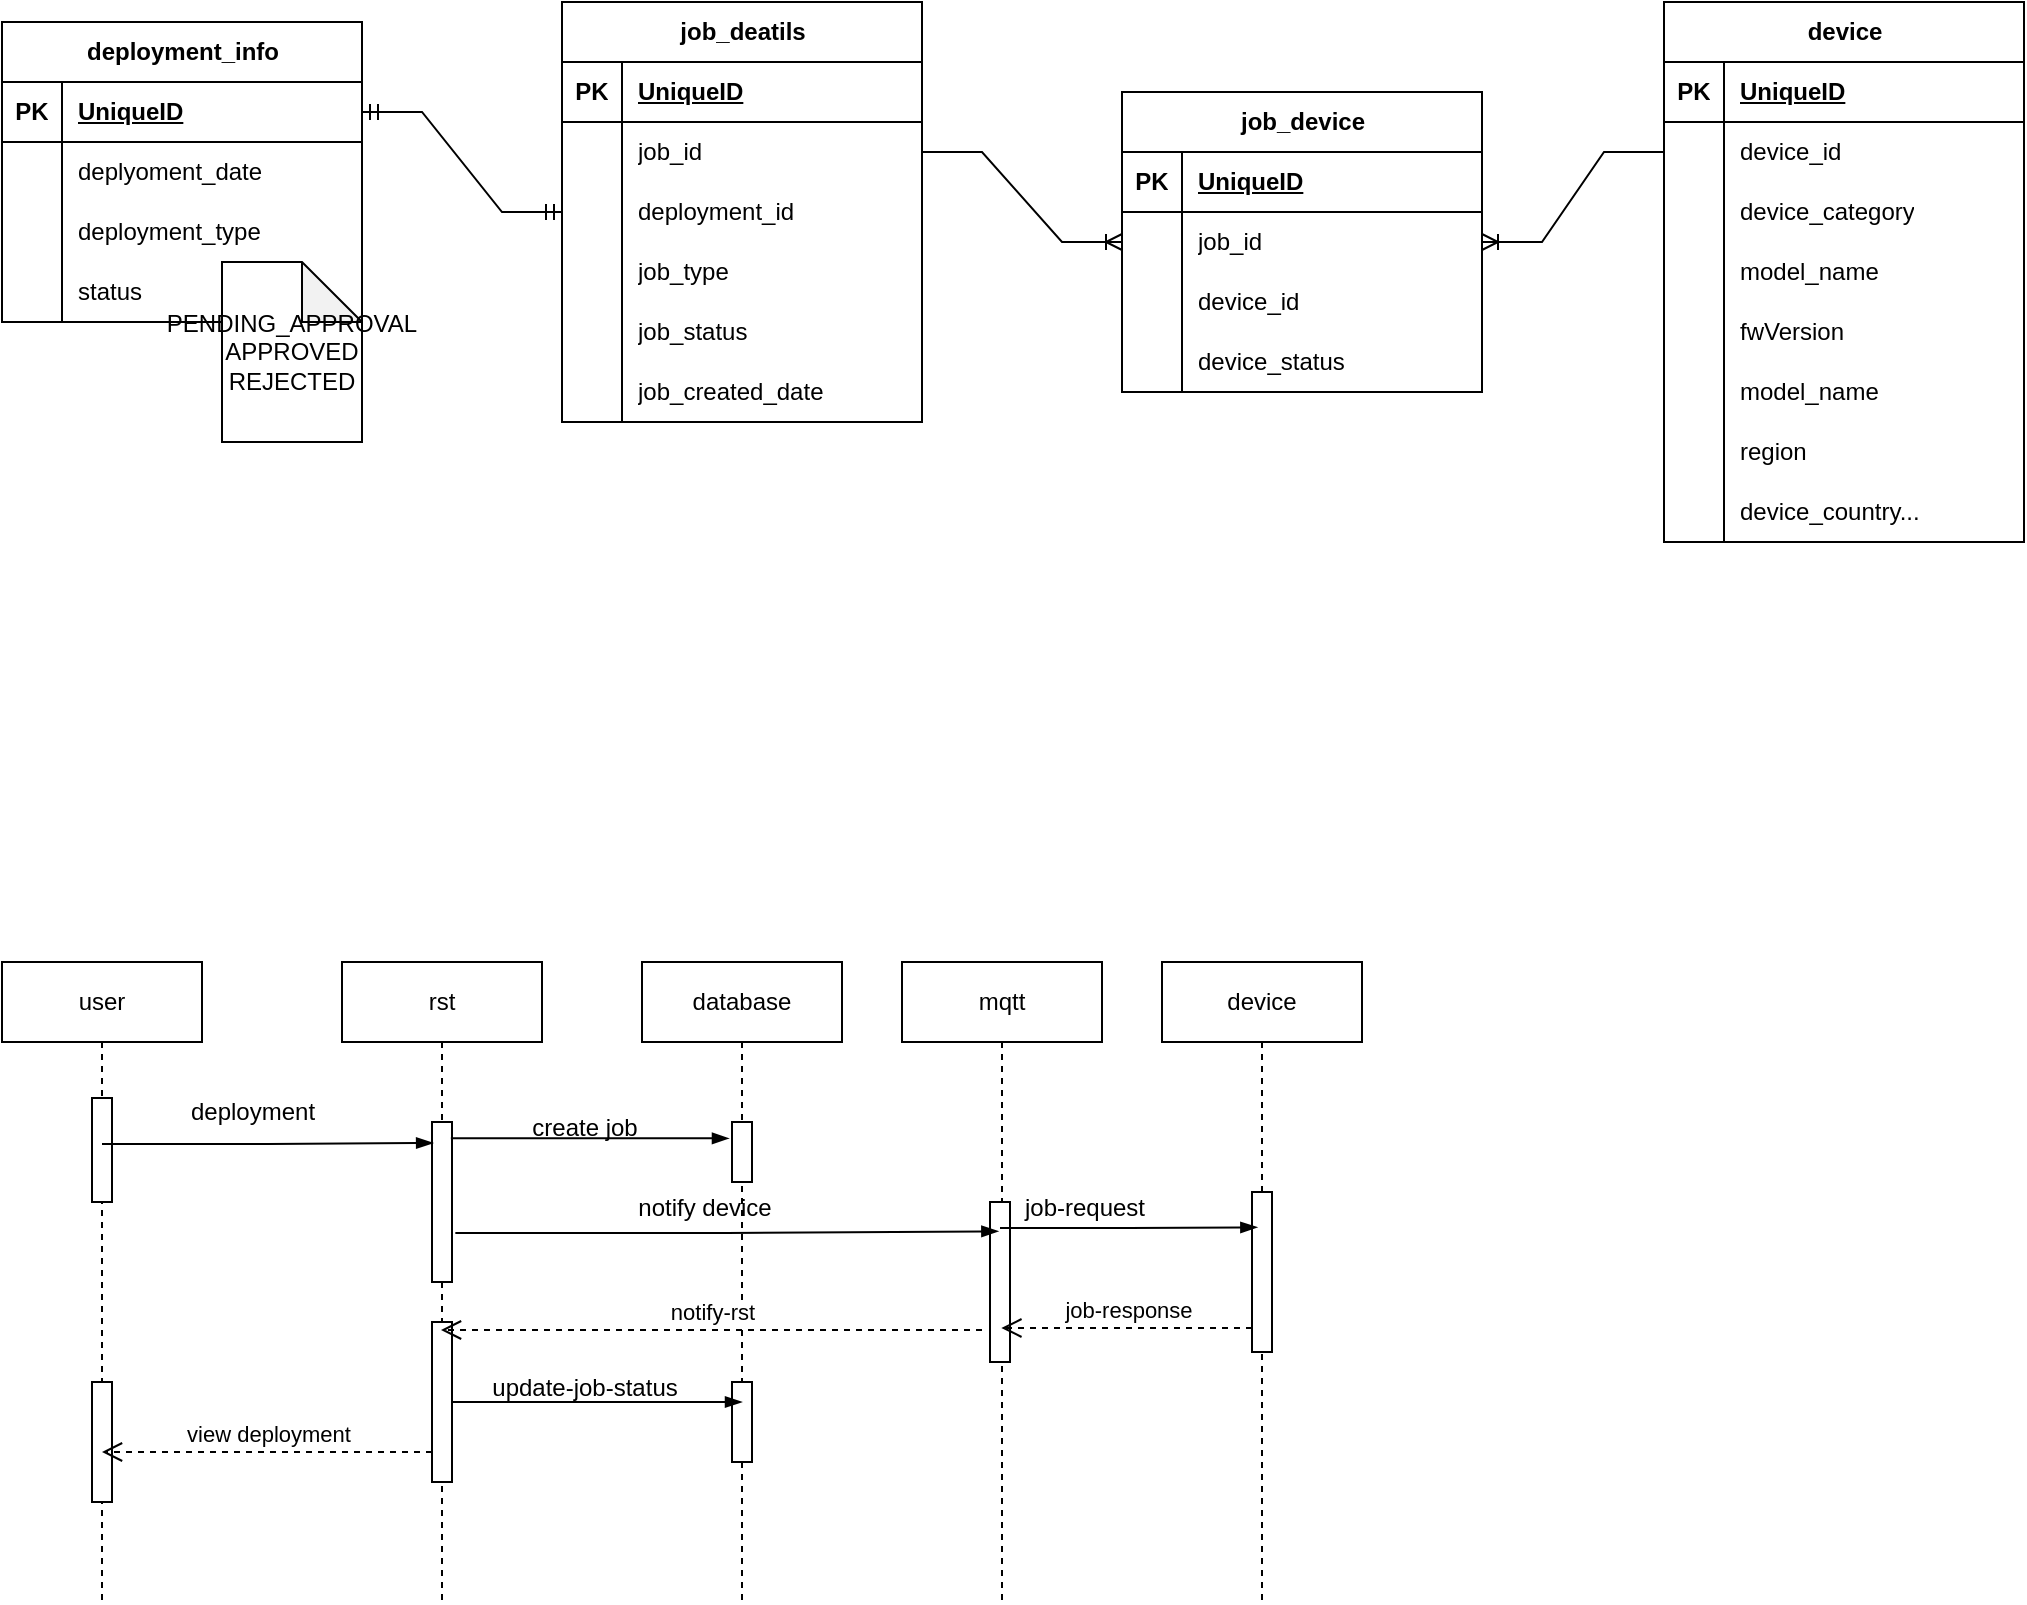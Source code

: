<mxfile version="24.7.16">
  <diagram name="Page-1" id="tJHLWwJ2gKQIebnEuHaK">
    <mxGraphModel dx="1615" dy="522" grid="1" gridSize="10" guides="1" tooltips="1" connect="1" arrows="1" fold="1" page="1" pageScale="1" pageWidth="850" pageHeight="1100" math="0" shadow="0">
      <root>
        <mxCell id="0" />
        <mxCell id="1" parent="0" />
        <mxCell id="YvEL2BX9FvBTd4GIV_cq-2" value="job_deatils" style="shape=table;startSize=30;container=1;collapsible=1;childLayout=tableLayout;fixedRows=1;rowLines=0;fontStyle=1;align=center;resizeLast=1;html=1;" vertex="1" parent="1">
          <mxGeometry x="70" y="70" width="180" height="210" as="geometry" />
        </mxCell>
        <mxCell id="YvEL2BX9FvBTd4GIV_cq-3" value="" style="shape=tableRow;horizontal=0;startSize=0;swimlaneHead=0;swimlaneBody=0;fillColor=none;collapsible=0;dropTarget=0;points=[[0,0.5],[1,0.5]];portConstraint=eastwest;top=0;left=0;right=0;bottom=1;" vertex="1" parent="YvEL2BX9FvBTd4GIV_cq-2">
          <mxGeometry y="30" width="180" height="30" as="geometry" />
        </mxCell>
        <mxCell id="YvEL2BX9FvBTd4GIV_cq-4" value="PK" style="shape=partialRectangle;connectable=0;fillColor=none;top=0;left=0;bottom=0;right=0;fontStyle=1;overflow=hidden;whiteSpace=wrap;html=1;" vertex="1" parent="YvEL2BX9FvBTd4GIV_cq-3">
          <mxGeometry width="30" height="30" as="geometry">
            <mxRectangle width="30" height="30" as="alternateBounds" />
          </mxGeometry>
        </mxCell>
        <mxCell id="YvEL2BX9FvBTd4GIV_cq-5" value="UniqueID" style="shape=partialRectangle;connectable=0;fillColor=none;top=0;left=0;bottom=0;right=0;align=left;spacingLeft=6;fontStyle=5;overflow=hidden;whiteSpace=wrap;html=1;" vertex="1" parent="YvEL2BX9FvBTd4GIV_cq-3">
          <mxGeometry x="30" width="150" height="30" as="geometry">
            <mxRectangle width="150" height="30" as="alternateBounds" />
          </mxGeometry>
        </mxCell>
        <mxCell id="YvEL2BX9FvBTd4GIV_cq-6" value="" style="shape=tableRow;horizontal=0;startSize=0;swimlaneHead=0;swimlaneBody=0;fillColor=none;collapsible=0;dropTarget=0;points=[[0,0.5],[1,0.5]];portConstraint=eastwest;top=0;left=0;right=0;bottom=0;" vertex="1" parent="YvEL2BX9FvBTd4GIV_cq-2">
          <mxGeometry y="60" width="180" height="30" as="geometry" />
        </mxCell>
        <mxCell id="YvEL2BX9FvBTd4GIV_cq-7" value="" style="shape=partialRectangle;connectable=0;fillColor=none;top=0;left=0;bottom=0;right=0;editable=1;overflow=hidden;whiteSpace=wrap;html=1;" vertex="1" parent="YvEL2BX9FvBTd4GIV_cq-6">
          <mxGeometry width="30" height="30" as="geometry">
            <mxRectangle width="30" height="30" as="alternateBounds" />
          </mxGeometry>
        </mxCell>
        <mxCell id="YvEL2BX9FvBTd4GIV_cq-8" value="job_id" style="shape=partialRectangle;connectable=0;fillColor=none;top=0;left=0;bottom=0;right=0;align=left;spacingLeft=6;overflow=hidden;whiteSpace=wrap;html=1;" vertex="1" parent="YvEL2BX9FvBTd4GIV_cq-6">
          <mxGeometry x="30" width="150" height="30" as="geometry">
            <mxRectangle width="150" height="30" as="alternateBounds" />
          </mxGeometry>
        </mxCell>
        <mxCell id="YvEL2BX9FvBTd4GIV_cq-103" value="" style="shape=tableRow;horizontal=0;startSize=0;swimlaneHead=0;swimlaneBody=0;fillColor=none;collapsible=0;dropTarget=0;points=[[0,0.5],[1,0.5]];portConstraint=eastwest;top=0;left=0;right=0;bottom=0;" vertex="1" parent="YvEL2BX9FvBTd4GIV_cq-2">
          <mxGeometry y="90" width="180" height="30" as="geometry" />
        </mxCell>
        <mxCell id="YvEL2BX9FvBTd4GIV_cq-104" value="" style="shape=partialRectangle;connectable=0;fillColor=none;top=0;left=0;bottom=0;right=0;editable=1;overflow=hidden;whiteSpace=wrap;html=1;" vertex="1" parent="YvEL2BX9FvBTd4GIV_cq-103">
          <mxGeometry width="30" height="30" as="geometry">
            <mxRectangle width="30" height="30" as="alternateBounds" />
          </mxGeometry>
        </mxCell>
        <mxCell id="YvEL2BX9FvBTd4GIV_cq-105" value="deployment_id" style="shape=partialRectangle;connectable=0;fillColor=none;top=0;left=0;bottom=0;right=0;align=left;spacingLeft=6;overflow=hidden;whiteSpace=wrap;html=1;" vertex="1" parent="YvEL2BX9FvBTd4GIV_cq-103">
          <mxGeometry x="30" width="150" height="30" as="geometry">
            <mxRectangle width="150" height="30" as="alternateBounds" />
          </mxGeometry>
        </mxCell>
        <mxCell id="YvEL2BX9FvBTd4GIV_cq-9" value="" style="shape=tableRow;horizontal=0;startSize=0;swimlaneHead=0;swimlaneBody=0;fillColor=none;collapsible=0;dropTarget=0;points=[[0,0.5],[1,0.5]];portConstraint=eastwest;top=0;left=0;right=0;bottom=0;" vertex="1" parent="YvEL2BX9FvBTd4GIV_cq-2">
          <mxGeometry y="120" width="180" height="30" as="geometry" />
        </mxCell>
        <mxCell id="YvEL2BX9FvBTd4GIV_cq-10" value="" style="shape=partialRectangle;connectable=0;fillColor=none;top=0;left=0;bottom=0;right=0;editable=1;overflow=hidden;whiteSpace=wrap;html=1;" vertex="1" parent="YvEL2BX9FvBTd4GIV_cq-9">
          <mxGeometry width="30" height="30" as="geometry">
            <mxRectangle width="30" height="30" as="alternateBounds" />
          </mxGeometry>
        </mxCell>
        <mxCell id="YvEL2BX9FvBTd4GIV_cq-11" value="job_type" style="shape=partialRectangle;connectable=0;fillColor=none;top=0;left=0;bottom=0;right=0;align=left;spacingLeft=6;overflow=hidden;whiteSpace=wrap;html=1;" vertex="1" parent="YvEL2BX9FvBTd4GIV_cq-9">
          <mxGeometry x="30" width="150" height="30" as="geometry">
            <mxRectangle width="150" height="30" as="alternateBounds" />
          </mxGeometry>
        </mxCell>
        <mxCell id="YvEL2BX9FvBTd4GIV_cq-12" value="" style="shape=tableRow;horizontal=0;startSize=0;swimlaneHead=0;swimlaneBody=0;fillColor=none;collapsible=0;dropTarget=0;points=[[0,0.5],[1,0.5]];portConstraint=eastwest;top=0;left=0;right=0;bottom=0;" vertex="1" parent="YvEL2BX9FvBTd4GIV_cq-2">
          <mxGeometry y="150" width="180" height="30" as="geometry" />
        </mxCell>
        <mxCell id="YvEL2BX9FvBTd4GIV_cq-13" value="" style="shape=partialRectangle;connectable=0;fillColor=none;top=0;left=0;bottom=0;right=0;editable=1;overflow=hidden;whiteSpace=wrap;html=1;" vertex="1" parent="YvEL2BX9FvBTd4GIV_cq-12">
          <mxGeometry width="30" height="30" as="geometry">
            <mxRectangle width="30" height="30" as="alternateBounds" />
          </mxGeometry>
        </mxCell>
        <mxCell id="YvEL2BX9FvBTd4GIV_cq-14" value="job_status" style="shape=partialRectangle;connectable=0;fillColor=none;top=0;left=0;bottom=0;right=0;align=left;spacingLeft=6;overflow=hidden;whiteSpace=wrap;html=1;" vertex="1" parent="YvEL2BX9FvBTd4GIV_cq-12">
          <mxGeometry x="30" width="150" height="30" as="geometry">
            <mxRectangle width="150" height="30" as="alternateBounds" />
          </mxGeometry>
        </mxCell>
        <mxCell id="YvEL2BX9FvBTd4GIV_cq-20" value="" style="shape=tableRow;horizontal=0;startSize=0;swimlaneHead=0;swimlaneBody=0;fillColor=none;collapsible=0;dropTarget=0;points=[[0,0.5],[1,0.5]];portConstraint=eastwest;top=0;left=0;right=0;bottom=0;" vertex="1" parent="YvEL2BX9FvBTd4GIV_cq-2">
          <mxGeometry y="180" width="180" height="30" as="geometry" />
        </mxCell>
        <mxCell id="YvEL2BX9FvBTd4GIV_cq-21" value="" style="shape=partialRectangle;connectable=0;fillColor=none;top=0;left=0;bottom=0;right=0;editable=1;overflow=hidden;whiteSpace=wrap;html=1;" vertex="1" parent="YvEL2BX9FvBTd4GIV_cq-20">
          <mxGeometry width="30" height="30" as="geometry">
            <mxRectangle width="30" height="30" as="alternateBounds" />
          </mxGeometry>
        </mxCell>
        <mxCell id="YvEL2BX9FvBTd4GIV_cq-22" value="job_created_date" style="shape=partialRectangle;connectable=0;fillColor=none;top=0;left=0;bottom=0;right=0;align=left;spacingLeft=6;overflow=hidden;whiteSpace=wrap;html=1;" vertex="1" parent="YvEL2BX9FvBTd4GIV_cq-20">
          <mxGeometry x="30" width="150" height="30" as="geometry">
            <mxRectangle width="150" height="30" as="alternateBounds" />
          </mxGeometry>
        </mxCell>
        <mxCell id="YvEL2BX9FvBTd4GIV_cq-23" value="device" style="shape=table;startSize=30;container=1;collapsible=1;childLayout=tableLayout;fixedRows=1;rowLines=0;fontStyle=1;align=center;resizeLast=1;html=1;" vertex="1" parent="1">
          <mxGeometry x="621" y="70" width="180" height="270" as="geometry" />
        </mxCell>
        <mxCell id="YvEL2BX9FvBTd4GIV_cq-24" value="" style="shape=tableRow;horizontal=0;startSize=0;swimlaneHead=0;swimlaneBody=0;fillColor=none;collapsible=0;dropTarget=0;points=[[0,0.5],[1,0.5]];portConstraint=eastwest;top=0;left=0;right=0;bottom=1;" vertex="1" parent="YvEL2BX9FvBTd4GIV_cq-23">
          <mxGeometry y="30" width="180" height="30" as="geometry" />
        </mxCell>
        <mxCell id="YvEL2BX9FvBTd4GIV_cq-25" value="PK" style="shape=partialRectangle;connectable=0;fillColor=none;top=0;left=0;bottom=0;right=0;fontStyle=1;overflow=hidden;whiteSpace=wrap;html=1;" vertex="1" parent="YvEL2BX9FvBTd4GIV_cq-24">
          <mxGeometry width="30" height="30" as="geometry">
            <mxRectangle width="30" height="30" as="alternateBounds" />
          </mxGeometry>
        </mxCell>
        <mxCell id="YvEL2BX9FvBTd4GIV_cq-26" value="UniqueID" style="shape=partialRectangle;connectable=0;fillColor=none;top=0;left=0;bottom=0;right=0;align=left;spacingLeft=6;fontStyle=5;overflow=hidden;whiteSpace=wrap;html=1;" vertex="1" parent="YvEL2BX9FvBTd4GIV_cq-24">
          <mxGeometry x="30" width="150" height="30" as="geometry">
            <mxRectangle width="150" height="30" as="alternateBounds" />
          </mxGeometry>
        </mxCell>
        <mxCell id="YvEL2BX9FvBTd4GIV_cq-27" value="" style="shape=tableRow;horizontal=0;startSize=0;swimlaneHead=0;swimlaneBody=0;fillColor=none;collapsible=0;dropTarget=0;points=[[0,0.5],[1,0.5]];portConstraint=eastwest;top=0;left=0;right=0;bottom=0;" vertex="1" parent="YvEL2BX9FvBTd4GIV_cq-23">
          <mxGeometry y="60" width="180" height="30" as="geometry" />
        </mxCell>
        <mxCell id="YvEL2BX9FvBTd4GIV_cq-28" value="" style="shape=partialRectangle;connectable=0;fillColor=none;top=0;left=0;bottom=0;right=0;editable=1;overflow=hidden;whiteSpace=wrap;html=1;" vertex="1" parent="YvEL2BX9FvBTd4GIV_cq-27">
          <mxGeometry width="30" height="30" as="geometry">
            <mxRectangle width="30" height="30" as="alternateBounds" />
          </mxGeometry>
        </mxCell>
        <mxCell id="YvEL2BX9FvBTd4GIV_cq-29" value="device_id" style="shape=partialRectangle;connectable=0;fillColor=none;top=0;left=0;bottom=0;right=0;align=left;spacingLeft=6;overflow=hidden;whiteSpace=wrap;html=1;" vertex="1" parent="YvEL2BX9FvBTd4GIV_cq-27">
          <mxGeometry x="30" width="150" height="30" as="geometry">
            <mxRectangle width="150" height="30" as="alternateBounds" />
          </mxGeometry>
        </mxCell>
        <mxCell id="YvEL2BX9FvBTd4GIV_cq-30" value="" style="shape=tableRow;horizontal=0;startSize=0;swimlaneHead=0;swimlaneBody=0;fillColor=none;collapsible=0;dropTarget=0;points=[[0,0.5],[1,0.5]];portConstraint=eastwest;top=0;left=0;right=0;bottom=0;" vertex="1" parent="YvEL2BX9FvBTd4GIV_cq-23">
          <mxGeometry y="90" width="180" height="30" as="geometry" />
        </mxCell>
        <mxCell id="YvEL2BX9FvBTd4GIV_cq-31" value="" style="shape=partialRectangle;connectable=0;fillColor=none;top=0;left=0;bottom=0;right=0;editable=1;overflow=hidden;whiteSpace=wrap;html=1;" vertex="1" parent="YvEL2BX9FvBTd4GIV_cq-30">
          <mxGeometry width="30" height="30" as="geometry">
            <mxRectangle width="30" height="30" as="alternateBounds" />
          </mxGeometry>
        </mxCell>
        <mxCell id="YvEL2BX9FvBTd4GIV_cq-32" value="device_category" style="shape=partialRectangle;connectable=0;fillColor=none;top=0;left=0;bottom=0;right=0;align=left;spacingLeft=6;overflow=hidden;whiteSpace=wrap;html=1;" vertex="1" parent="YvEL2BX9FvBTd4GIV_cq-30">
          <mxGeometry x="30" width="150" height="30" as="geometry">
            <mxRectangle width="150" height="30" as="alternateBounds" />
          </mxGeometry>
        </mxCell>
        <mxCell id="YvEL2BX9FvBTd4GIV_cq-33" value="" style="shape=tableRow;horizontal=0;startSize=0;swimlaneHead=0;swimlaneBody=0;fillColor=none;collapsible=0;dropTarget=0;points=[[0,0.5],[1,0.5]];portConstraint=eastwest;top=0;left=0;right=0;bottom=0;" vertex="1" parent="YvEL2BX9FvBTd4GIV_cq-23">
          <mxGeometry y="120" width="180" height="30" as="geometry" />
        </mxCell>
        <mxCell id="YvEL2BX9FvBTd4GIV_cq-34" value="" style="shape=partialRectangle;connectable=0;fillColor=none;top=0;left=0;bottom=0;right=0;editable=1;overflow=hidden;whiteSpace=wrap;html=1;" vertex="1" parent="YvEL2BX9FvBTd4GIV_cq-33">
          <mxGeometry width="30" height="30" as="geometry">
            <mxRectangle width="30" height="30" as="alternateBounds" />
          </mxGeometry>
        </mxCell>
        <mxCell id="YvEL2BX9FvBTd4GIV_cq-35" value="model_name" style="shape=partialRectangle;connectable=0;fillColor=none;top=0;left=0;bottom=0;right=0;align=left;spacingLeft=6;overflow=hidden;whiteSpace=wrap;html=1;" vertex="1" parent="YvEL2BX9FvBTd4GIV_cq-33">
          <mxGeometry x="30" width="150" height="30" as="geometry">
            <mxRectangle width="150" height="30" as="alternateBounds" />
          </mxGeometry>
        </mxCell>
        <mxCell id="YvEL2BX9FvBTd4GIV_cq-36" value="" style="shape=tableRow;horizontal=0;startSize=0;swimlaneHead=0;swimlaneBody=0;fillColor=none;collapsible=0;dropTarget=0;points=[[0,0.5],[1,0.5]];portConstraint=eastwest;top=0;left=0;right=0;bottom=0;" vertex="1" parent="YvEL2BX9FvBTd4GIV_cq-23">
          <mxGeometry y="150" width="180" height="30" as="geometry" />
        </mxCell>
        <mxCell id="YvEL2BX9FvBTd4GIV_cq-37" value="" style="shape=partialRectangle;connectable=0;fillColor=none;top=0;left=0;bottom=0;right=0;editable=1;overflow=hidden;whiteSpace=wrap;html=1;" vertex="1" parent="YvEL2BX9FvBTd4GIV_cq-36">
          <mxGeometry width="30" height="30" as="geometry">
            <mxRectangle width="30" height="30" as="alternateBounds" />
          </mxGeometry>
        </mxCell>
        <mxCell id="YvEL2BX9FvBTd4GIV_cq-38" value="fwVersion" style="shape=partialRectangle;connectable=0;fillColor=none;top=0;left=0;bottom=0;right=0;align=left;spacingLeft=6;overflow=hidden;whiteSpace=wrap;html=1;" vertex="1" parent="YvEL2BX9FvBTd4GIV_cq-36">
          <mxGeometry x="30" width="150" height="30" as="geometry">
            <mxRectangle width="150" height="30" as="alternateBounds" />
          </mxGeometry>
        </mxCell>
        <mxCell id="YvEL2BX9FvBTd4GIV_cq-45" value="" style="shape=tableRow;horizontal=0;startSize=0;swimlaneHead=0;swimlaneBody=0;fillColor=none;collapsible=0;dropTarget=0;points=[[0,0.5],[1,0.5]];portConstraint=eastwest;top=0;left=0;right=0;bottom=0;" vertex="1" parent="YvEL2BX9FvBTd4GIV_cq-23">
          <mxGeometry y="180" width="180" height="30" as="geometry" />
        </mxCell>
        <mxCell id="YvEL2BX9FvBTd4GIV_cq-46" value="" style="shape=partialRectangle;connectable=0;fillColor=none;top=0;left=0;bottom=0;right=0;editable=1;overflow=hidden;whiteSpace=wrap;html=1;" vertex="1" parent="YvEL2BX9FvBTd4GIV_cq-45">
          <mxGeometry width="30" height="30" as="geometry">
            <mxRectangle width="30" height="30" as="alternateBounds" />
          </mxGeometry>
        </mxCell>
        <mxCell id="YvEL2BX9FvBTd4GIV_cq-47" value="model_name" style="shape=partialRectangle;connectable=0;fillColor=none;top=0;left=0;bottom=0;right=0;align=left;spacingLeft=6;overflow=hidden;whiteSpace=wrap;html=1;" vertex="1" parent="YvEL2BX9FvBTd4GIV_cq-45">
          <mxGeometry x="30" width="150" height="30" as="geometry">
            <mxRectangle width="150" height="30" as="alternateBounds" />
          </mxGeometry>
        </mxCell>
        <mxCell id="YvEL2BX9FvBTd4GIV_cq-48" value="" style="shape=tableRow;horizontal=0;startSize=0;swimlaneHead=0;swimlaneBody=0;fillColor=none;collapsible=0;dropTarget=0;points=[[0,0.5],[1,0.5]];portConstraint=eastwest;top=0;left=0;right=0;bottom=0;" vertex="1" parent="YvEL2BX9FvBTd4GIV_cq-23">
          <mxGeometry y="210" width="180" height="30" as="geometry" />
        </mxCell>
        <mxCell id="YvEL2BX9FvBTd4GIV_cq-49" value="" style="shape=partialRectangle;connectable=0;fillColor=none;top=0;left=0;bottom=0;right=0;editable=1;overflow=hidden;whiteSpace=wrap;html=1;" vertex="1" parent="YvEL2BX9FvBTd4GIV_cq-48">
          <mxGeometry width="30" height="30" as="geometry">
            <mxRectangle width="30" height="30" as="alternateBounds" />
          </mxGeometry>
        </mxCell>
        <mxCell id="YvEL2BX9FvBTd4GIV_cq-50" value="region" style="shape=partialRectangle;connectable=0;fillColor=none;top=0;left=0;bottom=0;right=0;align=left;spacingLeft=6;overflow=hidden;whiteSpace=wrap;html=1;" vertex="1" parent="YvEL2BX9FvBTd4GIV_cq-48">
          <mxGeometry x="30" width="150" height="30" as="geometry">
            <mxRectangle width="150" height="30" as="alternateBounds" />
          </mxGeometry>
        </mxCell>
        <mxCell id="YvEL2BX9FvBTd4GIV_cq-140" value="" style="shape=tableRow;horizontal=0;startSize=0;swimlaneHead=0;swimlaneBody=0;fillColor=none;collapsible=0;dropTarget=0;points=[[0,0.5],[1,0.5]];portConstraint=eastwest;top=0;left=0;right=0;bottom=0;" vertex="1" parent="YvEL2BX9FvBTd4GIV_cq-23">
          <mxGeometry y="240" width="180" height="30" as="geometry" />
        </mxCell>
        <mxCell id="YvEL2BX9FvBTd4GIV_cq-141" value="" style="shape=partialRectangle;connectable=0;fillColor=none;top=0;left=0;bottom=0;right=0;editable=1;overflow=hidden;whiteSpace=wrap;html=1;" vertex="1" parent="YvEL2BX9FvBTd4GIV_cq-140">
          <mxGeometry width="30" height="30" as="geometry">
            <mxRectangle width="30" height="30" as="alternateBounds" />
          </mxGeometry>
        </mxCell>
        <mxCell id="YvEL2BX9FvBTd4GIV_cq-142" value="device_country..." style="shape=partialRectangle;connectable=0;fillColor=none;top=0;left=0;bottom=0;right=0;align=left;spacingLeft=6;overflow=hidden;whiteSpace=wrap;html=1;" vertex="1" parent="YvEL2BX9FvBTd4GIV_cq-140">
          <mxGeometry x="30" width="150" height="30" as="geometry">
            <mxRectangle width="150" height="30" as="alternateBounds" />
          </mxGeometry>
        </mxCell>
        <mxCell id="YvEL2BX9FvBTd4GIV_cq-51" value="job_device" style="shape=table;startSize=30;container=1;collapsible=1;childLayout=tableLayout;fixedRows=1;rowLines=0;fontStyle=1;align=center;resizeLast=1;html=1;" vertex="1" parent="1">
          <mxGeometry x="350" y="115" width="180" height="150" as="geometry" />
        </mxCell>
        <mxCell id="YvEL2BX9FvBTd4GIV_cq-52" value="" style="shape=tableRow;horizontal=0;startSize=0;swimlaneHead=0;swimlaneBody=0;fillColor=none;collapsible=0;dropTarget=0;points=[[0,0.5],[1,0.5]];portConstraint=eastwest;top=0;left=0;right=0;bottom=1;" vertex="1" parent="YvEL2BX9FvBTd4GIV_cq-51">
          <mxGeometry y="30" width="180" height="30" as="geometry" />
        </mxCell>
        <mxCell id="YvEL2BX9FvBTd4GIV_cq-53" value="PK" style="shape=partialRectangle;connectable=0;fillColor=none;top=0;left=0;bottom=0;right=0;fontStyle=1;overflow=hidden;whiteSpace=wrap;html=1;" vertex="1" parent="YvEL2BX9FvBTd4GIV_cq-52">
          <mxGeometry width="30" height="30" as="geometry">
            <mxRectangle width="30" height="30" as="alternateBounds" />
          </mxGeometry>
        </mxCell>
        <mxCell id="YvEL2BX9FvBTd4GIV_cq-54" value="UniqueID" style="shape=partialRectangle;connectable=0;fillColor=none;top=0;left=0;bottom=0;right=0;align=left;spacingLeft=6;fontStyle=5;overflow=hidden;whiteSpace=wrap;html=1;" vertex="1" parent="YvEL2BX9FvBTd4GIV_cq-52">
          <mxGeometry x="30" width="150" height="30" as="geometry">
            <mxRectangle width="150" height="30" as="alternateBounds" />
          </mxGeometry>
        </mxCell>
        <mxCell id="YvEL2BX9FvBTd4GIV_cq-55" value="" style="shape=tableRow;horizontal=0;startSize=0;swimlaneHead=0;swimlaneBody=0;fillColor=none;collapsible=0;dropTarget=0;points=[[0,0.5],[1,0.5]];portConstraint=eastwest;top=0;left=0;right=0;bottom=0;" vertex="1" parent="YvEL2BX9FvBTd4GIV_cq-51">
          <mxGeometry y="60" width="180" height="30" as="geometry" />
        </mxCell>
        <mxCell id="YvEL2BX9FvBTd4GIV_cq-56" value="" style="shape=partialRectangle;connectable=0;fillColor=none;top=0;left=0;bottom=0;right=0;editable=1;overflow=hidden;whiteSpace=wrap;html=1;" vertex="1" parent="YvEL2BX9FvBTd4GIV_cq-55">
          <mxGeometry width="30" height="30" as="geometry">
            <mxRectangle width="30" height="30" as="alternateBounds" />
          </mxGeometry>
        </mxCell>
        <mxCell id="YvEL2BX9FvBTd4GIV_cq-57" value="job_id" style="shape=partialRectangle;connectable=0;fillColor=none;top=0;left=0;bottom=0;right=0;align=left;spacingLeft=6;overflow=hidden;whiteSpace=wrap;html=1;" vertex="1" parent="YvEL2BX9FvBTd4GIV_cq-55">
          <mxGeometry x="30" width="150" height="30" as="geometry">
            <mxRectangle width="150" height="30" as="alternateBounds" />
          </mxGeometry>
        </mxCell>
        <mxCell id="YvEL2BX9FvBTd4GIV_cq-58" value="" style="shape=tableRow;horizontal=0;startSize=0;swimlaneHead=0;swimlaneBody=0;fillColor=none;collapsible=0;dropTarget=0;points=[[0,0.5],[1,0.5]];portConstraint=eastwest;top=0;left=0;right=0;bottom=0;" vertex="1" parent="YvEL2BX9FvBTd4GIV_cq-51">
          <mxGeometry y="90" width="180" height="30" as="geometry" />
        </mxCell>
        <mxCell id="YvEL2BX9FvBTd4GIV_cq-59" value="" style="shape=partialRectangle;connectable=0;fillColor=none;top=0;left=0;bottom=0;right=0;editable=1;overflow=hidden;whiteSpace=wrap;html=1;" vertex="1" parent="YvEL2BX9FvBTd4GIV_cq-58">
          <mxGeometry width="30" height="30" as="geometry">
            <mxRectangle width="30" height="30" as="alternateBounds" />
          </mxGeometry>
        </mxCell>
        <mxCell id="YvEL2BX9FvBTd4GIV_cq-60" value="device_id" style="shape=partialRectangle;connectable=0;fillColor=none;top=0;left=0;bottom=0;right=0;align=left;spacingLeft=6;overflow=hidden;whiteSpace=wrap;html=1;" vertex="1" parent="YvEL2BX9FvBTd4GIV_cq-58">
          <mxGeometry x="30" width="150" height="30" as="geometry">
            <mxRectangle width="150" height="30" as="alternateBounds" />
          </mxGeometry>
        </mxCell>
        <mxCell id="YvEL2BX9FvBTd4GIV_cq-97" value="" style="shape=tableRow;horizontal=0;startSize=0;swimlaneHead=0;swimlaneBody=0;fillColor=none;collapsible=0;dropTarget=0;points=[[0,0.5],[1,0.5]];portConstraint=eastwest;top=0;left=0;right=0;bottom=0;" vertex="1" parent="YvEL2BX9FvBTd4GIV_cq-51">
          <mxGeometry y="120" width="180" height="30" as="geometry" />
        </mxCell>
        <mxCell id="YvEL2BX9FvBTd4GIV_cq-98" value="" style="shape=partialRectangle;connectable=0;fillColor=none;top=0;left=0;bottom=0;right=0;editable=1;overflow=hidden;whiteSpace=wrap;html=1;" vertex="1" parent="YvEL2BX9FvBTd4GIV_cq-97">
          <mxGeometry width="30" height="30" as="geometry">
            <mxRectangle width="30" height="30" as="alternateBounds" />
          </mxGeometry>
        </mxCell>
        <mxCell id="YvEL2BX9FvBTd4GIV_cq-99" value="device_status" style="shape=partialRectangle;connectable=0;fillColor=none;top=0;left=0;bottom=0;right=0;align=left;spacingLeft=6;overflow=hidden;whiteSpace=wrap;html=1;" vertex="1" parent="YvEL2BX9FvBTd4GIV_cq-97">
          <mxGeometry x="30" width="150" height="30" as="geometry">
            <mxRectangle width="150" height="30" as="alternateBounds" />
          </mxGeometry>
        </mxCell>
        <mxCell id="YvEL2BX9FvBTd4GIV_cq-122" value="" style="edgeStyle=entityRelationEdgeStyle;fontSize=12;html=1;endArrow=ERoneToMany;rounded=0;exitX=1;exitY=0.5;exitDx=0;exitDy=0;entryX=0;entryY=0.5;entryDx=0;entryDy=0;" edge="1" parent="1" source="YvEL2BX9FvBTd4GIV_cq-6" target="YvEL2BX9FvBTd4GIV_cq-55">
          <mxGeometry width="100" height="100" relative="1" as="geometry">
            <mxPoint x="260" y="170" as="sourcePoint" />
            <mxPoint x="360" y="70" as="targetPoint" />
          </mxGeometry>
        </mxCell>
        <mxCell id="YvEL2BX9FvBTd4GIV_cq-123" value="" style="edgeStyle=entityRelationEdgeStyle;fontSize=12;html=1;endArrow=ERoneToMany;rounded=0;exitX=0;exitY=0.5;exitDx=0;exitDy=0;entryX=1;entryY=0.5;entryDx=0;entryDy=0;" edge="1" parent="1" source="YvEL2BX9FvBTd4GIV_cq-27" target="YvEL2BX9FvBTd4GIV_cq-55">
          <mxGeometry width="100" height="100" relative="1" as="geometry">
            <mxPoint x="540" y="130" as="sourcePoint" />
            <mxPoint x="640" y="30" as="targetPoint" />
          </mxGeometry>
        </mxCell>
        <mxCell id="YvEL2BX9FvBTd4GIV_cq-124" value="deployment_info" style="shape=table;startSize=30;container=1;collapsible=1;childLayout=tableLayout;fixedRows=1;rowLines=0;fontStyle=1;align=center;resizeLast=1;html=1;" vertex="1" parent="1">
          <mxGeometry x="-210" y="80" width="180" height="150" as="geometry" />
        </mxCell>
        <mxCell id="YvEL2BX9FvBTd4GIV_cq-125" value="" style="shape=tableRow;horizontal=0;startSize=0;swimlaneHead=0;swimlaneBody=0;fillColor=none;collapsible=0;dropTarget=0;points=[[0,0.5],[1,0.5]];portConstraint=eastwest;top=0;left=0;right=0;bottom=1;" vertex="1" parent="YvEL2BX9FvBTd4GIV_cq-124">
          <mxGeometry y="30" width="180" height="30" as="geometry" />
        </mxCell>
        <mxCell id="YvEL2BX9FvBTd4GIV_cq-126" value="PK" style="shape=partialRectangle;connectable=0;fillColor=none;top=0;left=0;bottom=0;right=0;fontStyle=1;overflow=hidden;whiteSpace=wrap;html=1;" vertex="1" parent="YvEL2BX9FvBTd4GIV_cq-125">
          <mxGeometry width="30" height="30" as="geometry">
            <mxRectangle width="30" height="30" as="alternateBounds" />
          </mxGeometry>
        </mxCell>
        <mxCell id="YvEL2BX9FvBTd4GIV_cq-127" value="UniqueID" style="shape=partialRectangle;connectable=0;fillColor=none;top=0;left=0;bottom=0;right=0;align=left;spacingLeft=6;fontStyle=5;overflow=hidden;whiteSpace=wrap;html=1;" vertex="1" parent="YvEL2BX9FvBTd4GIV_cq-125">
          <mxGeometry x="30" width="150" height="30" as="geometry">
            <mxRectangle width="150" height="30" as="alternateBounds" />
          </mxGeometry>
        </mxCell>
        <mxCell id="YvEL2BX9FvBTd4GIV_cq-128" value="" style="shape=tableRow;horizontal=0;startSize=0;swimlaneHead=0;swimlaneBody=0;fillColor=none;collapsible=0;dropTarget=0;points=[[0,0.5],[1,0.5]];portConstraint=eastwest;top=0;left=0;right=0;bottom=0;" vertex="1" parent="YvEL2BX9FvBTd4GIV_cq-124">
          <mxGeometry y="60" width="180" height="30" as="geometry" />
        </mxCell>
        <mxCell id="YvEL2BX9FvBTd4GIV_cq-129" value="" style="shape=partialRectangle;connectable=0;fillColor=none;top=0;left=0;bottom=0;right=0;editable=1;overflow=hidden;whiteSpace=wrap;html=1;" vertex="1" parent="YvEL2BX9FvBTd4GIV_cq-128">
          <mxGeometry width="30" height="30" as="geometry">
            <mxRectangle width="30" height="30" as="alternateBounds" />
          </mxGeometry>
        </mxCell>
        <mxCell id="YvEL2BX9FvBTd4GIV_cq-130" value="deplyoment_date" style="shape=partialRectangle;connectable=0;fillColor=none;top=0;left=0;bottom=0;right=0;align=left;spacingLeft=6;overflow=hidden;whiteSpace=wrap;html=1;" vertex="1" parent="YvEL2BX9FvBTd4GIV_cq-128">
          <mxGeometry x="30" width="150" height="30" as="geometry">
            <mxRectangle width="150" height="30" as="alternateBounds" />
          </mxGeometry>
        </mxCell>
        <mxCell id="YvEL2BX9FvBTd4GIV_cq-131" value="" style="shape=tableRow;horizontal=0;startSize=0;swimlaneHead=0;swimlaneBody=0;fillColor=none;collapsible=0;dropTarget=0;points=[[0,0.5],[1,0.5]];portConstraint=eastwest;top=0;left=0;right=0;bottom=0;" vertex="1" parent="YvEL2BX9FvBTd4GIV_cq-124">
          <mxGeometry y="90" width="180" height="30" as="geometry" />
        </mxCell>
        <mxCell id="YvEL2BX9FvBTd4GIV_cq-132" value="" style="shape=partialRectangle;connectable=0;fillColor=none;top=0;left=0;bottom=0;right=0;editable=1;overflow=hidden;whiteSpace=wrap;html=1;" vertex="1" parent="YvEL2BX9FvBTd4GIV_cq-131">
          <mxGeometry width="30" height="30" as="geometry">
            <mxRectangle width="30" height="30" as="alternateBounds" />
          </mxGeometry>
        </mxCell>
        <mxCell id="YvEL2BX9FvBTd4GIV_cq-133" value="deployment_type" style="shape=partialRectangle;connectable=0;fillColor=none;top=0;left=0;bottom=0;right=0;align=left;spacingLeft=6;overflow=hidden;whiteSpace=wrap;html=1;" vertex="1" parent="YvEL2BX9FvBTd4GIV_cq-131">
          <mxGeometry x="30" width="150" height="30" as="geometry">
            <mxRectangle width="150" height="30" as="alternateBounds" />
          </mxGeometry>
        </mxCell>
        <mxCell id="YvEL2BX9FvBTd4GIV_cq-134" value="" style="shape=tableRow;horizontal=0;startSize=0;swimlaneHead=0;swimlaneBody=0;fillColor=none;collapsible=0;dropTarget=0;points=[[0,0.5],[1,0.5]];portConstraint=eastwest;top=0;left=0;right=0;bottom=0;" vertex="1" parent="YvEL2BX9FvBTd4GIV_cq-124">
          <mxGeometry y="120" width="180" height="30" as="geometry" />
        </mxCell>
        <mxCell id="YvEL2BX9FvBTd4GIV_cq-135" value="" style="shape=partialRectangle;connectable=0;fillColor=none;top=0;left=0;bottom=0;right=0;editable=1;overflow=hidden;whiteSpace=wrap;html=1;" vertex="1" parent="YvEL2BX9FvBTd4GIV_cq-134">
          <mxGeometry width="30" height="30" as="geometry">
            <mxRectangle width="30" height="30" as="alternateBounds" />
          </mxGeometry>
        </mxCell>
        <mxCell id="YvEL2BX9FvBTd4GIV_cq-136" value="status" style="shape=partialRectangle;connectable=0;fillColor=none;top=0;left=0;bottom=0;right=0;align=left;spacingLeft=6;overflow=hidden;whiteSpace=wrap;html=1;" vertex="1" parent="YvEL2BX9FvBTd4GIV_cq-134">
          <mxGeometry x="30" width="150" height="30" as="geometry">
            <mxRectangle width="150" height="30" as="alternateBounds" />
          </mxGeometry>
        </mxCell>
        <mxCell id="YvEL2BX9FvBTd4GIV_cq-137" value="&lt;div&gt;PENDING_APPROVAL&lt;/div&gt;&lt;div&gt;APPROVED&lt;/div&gt;&lt;div&gt;REJECTED&lt;br&gt;&lt;/div&gt;" style="shape=note;whiteSpace=wrap;html=1;backgroundOutline=1;darkOpacity=0.05;" vertex="1" parent="1">
          <mxGeometry x="-100" y="200" width="70" height="90" as="geometry" />
        </mxCell>
        <mxCell id="YvEL2BX9FvBTd4GIV_cq-139" value="" style="edgeStyle=entityRelationEdgeStyle;fontSize=12;html=1;endArrow=ERmandOne;startArrow=ERmandOne;rounded=0;entryX=0;entryY=0.5;entryDx=0;entryDy=0;exitX=1;exitY=0.5;exitDx=0;exitDy=0;" edge="1" parent="1" source="YvEL2BX9FvBTd4GIV_cq-125" target="YvEL2BX9FvBTd4GIV_cq-103">
          <mxGeometry width="100" height="100" relative="1" as="geometry">
            <mxPoint x="-40" y="260" as="sourcePoint" />
            <mxPoint x="60" y="150" as="targetPoint" />
          </mxGeometry>
        </mxCell>
        <mxCell id="YvEL2BX9FvBTd4GIV_cq-143" value="rst" style="shape=umlLifeline;perimeter=lifelinePerimeter;whiteSpace=wrap;html=1;container=1;dropTarget=0;collapsible=0;recursiveResize=0;outlineConnect=0;portConstraint=eastwest;newEdgeStyle={&quot;edgeStyle&quot;:&quot;elbowEdgeStyle&quot;,&quot;elbow&quot;:&quot;vertical&quot;,&quot;curved&quot;:0,&quot;rounded&quot;:0};" vertex="1" parent="1">
          <mxGeometry x="-40" y="550" width="100" height="320" as="geometry" />
        </mxCell>
        <mxCell id="YvEL2BX9FvBTd4GIV_cq-148" value="" style="html=1;points=[[0,0,0,0,5],[0,1,0,0,-5],[1,0,0,0,5],[1,1,0,0,-5]];perimeter=orthogonalPerimeter;outlineConnect=0;targetShapes=umlLifeline;portConstraint=eastwest;newEdgeStyle={&quot;curved&quot;:0,&quot;rounded&quot;:0};" vertex="1" parent="YvEL2BX9FvBTd4GIV_cq-143">
          <mxGeometry x="45" y="80" width="10" height="80" as="geometry" />
        </mxCell>
        <mxCell id="YvEL2BX9FvBTd4GIV_cq-166" value="" style="html=1;points=[[0,0,0,0,5],[0,1,0,0,-5],[1,0,0,0,5],[1,1,0,0,-5]];perimeter=orthogonalPerimeter;outlineConnect=0;targetShapes=umlLifeline;portConstraint=eastwest;newEdgeStyle={&quot;curved&quot;:0,&quot;rounded&quot;:0};" vertex="1" parent="YvEL2BX9FvBTd4GIV_cq-143">
          <mxGeometry x="45" y="180" width="10" height="80" as="geometry" />
        </mxCell>
        <mxCell id="YvEL2BX9FvBTd4GIV_cq-144" value="device" style="shape=umlLifeline;perimeter=lifelinePerimeter;whiteSpace=wrap;html=1;container=1;dropTarget=0;collapsible=0;recursiveResize=0;outlineConnect=0;portConstraint=eastwest;newEdgeStyle={&quot;edgeStyle&quot;:&quot;elbowEdgeStyle&quot;,&quot;elbow&quot;:&quot;vertical&quot;,&quot;curved&quot;:0,&quot;rounded&quot;:0};" vertex="1" parent="1">
          <mxGeometry x="370" y="550" width="100" height="320" as="geometry" />
        </mxCell>
        <mxCell id="YvEL2BX9FvBTd4GIV_cq-163" value="" style="html=1;points=[[0,0,0,0,5],[0,1,0,0,-5],[1,0,0,0,5],[1,1,0,0,-5]];perimeter=orthogonalPerimeter;outlineConnect=0;targetShapes=umlLifeline;portConstraint=eastwest;newEdgeStyle={&quot;curved&quot;:0,&quot;rounded&quot;:0};" vertex="1" parent="YvEL2BX9FvBTd4GIV_cq-144">
          <mxGeometry x="45" y="115" width="10" height="80" as="geometry" />
        </mxCell>
        <mxCell id="YvEL2BX9FvBTd4GIV_cq-145" value="user" style="shape=umlLifeline;perimeter=lifelinePerimeter;whiteSpace=wrap;html=1;container=1;dropTarget=0;collapsible=0;recursiveResize=0;outlineConnect=0;portConstraint=eastwest;newEdgeStyle={&quot;edgeStyle&quot;:&quot;elbowEdgeStyle&quot;,&quot;elbow&quot;:&quot;vertical&quot;,&quot;curved&quot;:0,&quot;rounded&quot;:0};" vertex="1" parent="1">
          <mxGeometry x="-210" y="550" width="100" height="320" as="geometry" />
        </mxCell>
        <mxCell id="YvEL2BX9FvBTd4GIV_cq-173" value="" style="html=1;points=[[0,0,0,0,5],[0,1,0,0,-5],[1,0,0,0,5],[1,1,0,0,-5]];perimeter=orthogonalPerimeter;outlineConnect=0;targetShapes=umlLifeline;portConstraint=eastwest;newEdgeStyle={&quot;curved&quot;:0,&quot;rounded&quot;:0};" vertex="1" parent="YvEL2BX9FvBTd4GIV_cq-145">
          <mxGeometry x="45" y="68" width="10" height="52" as="geometry" />
        </mxCell>
        <mxCell id="YvEL2BX9FvBTd4GIV_cq-174" value="" style="html=1;points=[[0,0,0,0,5],[0,1,0,0,-5],[1,0,0,0,5],[1,1,0,0,-5]];perimeter=orthogonalPerimeter;outlineConnect=0;targetShapes=umlLifeline;portConstraint=eastwest;newEdgeStyle={&quot;curved&quot;:0,&quot;rounded&quot;:0};" vertex="1" parent="YvEL2BX9FvBTd4GIV_cq-145">
          <mxGeometry x="45" y="210" width="10" height="60" as="geometry" />
        </mxCell>
        <mxCell id="YvEL2BX9FvBTd4GIV_cq-146" value="database" style="shape=umlLifeline;perimeter=lifelinePerimeter;whiteSpace=wrap;html=1;container=1;dropTarget=0;collapsible=0;recursiveResize=0;outlineConnect=0;portConstraint=eastwest;newEdgeStyle={&quot;edgeStyle&quot;:&quot;elbowEdgeStyle&quot;,&quot;elbow&quot;:&quot;vertical&quot;,&quot;curved&quot;:0,&quot;rounded&quot;:0};" vertex="1" parent="1">
          <mxGeometry x="110" y="550" width="100" height="320" as="geometry" />
        </mxCell>
        <mxCell id="YvEL2BX9FvBTd4GIV_cq-154" value="" style="html=1;points=[[0,0,0,0,5],[0,1,0,0,-5],[1,0,0,0,5],[1,1,0,0,-5]];perimeter=orthogonalPerimeter;outlineConnect=0;targetShapes=umlLifeline;portConstraint=eastwest;newEdgeStyle={&quot;curved&quot;:0,&quot;rounded&quot;:0};" vertex="1" parent="YvEL2BX9FvBTd4GIV_cq-146">
          <mxGeometry x="45" y="80" width="10" height="30" as="geometry" />
        </mxCell>
        <mxCell id="YvEL2BX9FvBTd4GIV_cq-168" value="" style="html=1;points=[[0,0,0,0,5],[0,1,0,0,-5],[1,0,0,0,5],[1,1,0,0,-5]];perimeter=orthogonalPerimeter;outlineConnect=0;targetShapes=umlLifeline;portConstraint=eastwest;newEdgeStyle={&quot;curved&quot;:0,&quot;rounded&quot;:0};" vertex="1" parent="YvEL2BX9FvBTd4GIV_cq-146">
          <mxGeometry x="45" y="210" width="10" height="40" as="geometry" />
        </mxCell>
        <mxCell id="YvEL2BX9FvBTd4GIV_cq-147" value="mqtt" style="shape=umlLifeline;perimeter=lifelinePerimeter;whiteSpace=wrap;html=1;container=1;dropTarget=0;collapsible=0;recursiveResize=0;outlineConnect=0;portConstraint=eastwest;newEdgeStyle={&quot;edgeStyle&quot;:&quot;elbowEdgeStyle&quot;,&quot;elbow&quot;:&quot;vertical&quot;,&quot;curved&quot;:0,&quot;rounded&quot;:0};" vertex="1" parent="1">
          <mxGeometry x="240" y="550" width="100" height="320" as="geometry" />
        </mxCell>
        <mxCell id="YvEL2BX9FvBTd4GIV_cq-158" value="" style="html=1;points=[[0,0,0,0,5],[0,1,0,0,-5],[1,0,0,0,5],[1,1,0,0,-5]];perimeter=orthogonalPerimeter;outlineConnect=0;targetShapes=umlLifeline;portConstraint=eastwest;newEdgeStyle={&quot;curved&quot;:0,&quot;rounded&quot;:0};" vertex="1" parent="YvEL2BX9FvBTd4GIV_cq-147">
          <mxGeometry x="44" y="120" width="10" height="80" as="geometry" />
        </mxCell>
        <mxCell id="YvEL2BX9FvBTd4GIV_cq-149" value="" style="edgeStyle=elbowEdgeStyle;fontSize=12;html=1;endArrow=blockThin;endFill=1;rounded=0;elbow=horizontal;entryX=0.056;entryY=0.131;entryDx=0;entryDy=0;entryPerimeter=0;" edge="1" parent="1" target="YvEL2BX9FvBTd4GIV_cq-148">
          <mxGeometry width="160" relative="1" as="geometry">
            <mxPoint x="-160" y="641" as="sourcePoint" />
            <mxPoint y="640" as="targetPoint" />
          </mxGeometry>
        </mxCell>
        <mxCell id="YvEL2BX9FvBTd4GIV_cq-150" value="deployment" style="text;html=1;align=center;verticalAlign=middle;resizable=0;points=[];autosize=1;strokeColor=none;fillColor=none;" vertex="1" parent="1">
          <mxGeometry x="-130" y="610" width="90" height="30" as="geometry" />
        </mxCell>
        <mxCell id="YvEL2BX9FvBTd4GIV_cq-155" value="" style="edgeStyle=elbowEdgeStyle;fontSize=12;html=1;endArrow=blockThin;endFill=1;rounded=0;exitX=0.943;exitY=0.102;exitDx=0;exitDy=0;exitPerimeter=0;entryX=-0.152;entryY=0.273;entryDx=0;entryDy=0;entryPerimeter=0;" edge="1" parent="1" source="YvEL2BX9FvBTd4GIV_cq-148" target="YvEL2BX9FvBTd4GIV_cq-154">
          <mxGeometry width="160" relative="1" as="geometry">
            <mxPoint x="20" y="640" as="sourcePoint" />
            <mxPoint x="150" y="640" as="targetPoint" />
          </mxGeometry>
        </mxCell>
        <mxCell id="YvEL2BX9FvBTd4GIV_cq-157" value="create job" style="text;html=1;align=center;verticalAlign=middle;resizable=0;points=[];autosize=1;strokeColor=none;fillColor=none;" vertex="1" parent="1">
          <mxGeometry x="41" y="618" width="80" height="30" as="geometry" />
        </mxCell>
        <mxCell id="YvEL2BX9FvBTd4GIV_cq-159" value="" style="edgeStyle=elbowEdgeStyle;fontSize=12;html=1;endArrow=blockThin;endFill=1;rounded=0;exitX=1.167;exitY=0.694;exitDx=0;exitDy=0;exitPerimeter=0;entryX=0.417;entryY=0.183;entryDx=0;entryDy=0;entryPerimeter=0;" edge="1" parent="1" source="YvEL2BX9FvBTd4GIV_cq-148" target="YvEL2BX9FvBTd4GIV_cq-158">
          <mxGeometry width="160" relative="1" as="geometry">
            <mxPoint x="30" y="680" as="sourcePoint" />
            <mxPoint x="190" y="680" as="targetPoint" />
          </mxGeometry>
        </mxCell>
        <mxCell id="YvEL2BX9FvBTd4GIV_cq-160" value="notify device" style="text;html=1;align=center;verticalAlign=middle;resizable=0;points=[];autosize=1;strokeColor=none;fillColor=none;" vertex="1" parent="1">
          <mxGeometry x="96" y="658" width="90" height="30" as="geometry" />
        </mxCell>
        <mxCell id="YvEL2BX9FvBTd4GIV_cq-162" value="" style="edgeStyle=elbowEdgeStyle;fontSize=12;html=1;endArrow=blockThin;endFill=1;rounded=0;exitX=0.5;exitY=0.163;exitDx=0;exitDy=0;exitPerimeter=0;entryX=0.267;entryY=0.221;entryDx=0;entryDy=0;entryPerimeter=0;" edge="1" parent="1" source="YvEL2BX9FvBTd4GIV_cq-158" target="YvEL2BX9FvBTd4GIV_cq-163">
          <mxGeometry width="160" relative="1" as="geometry">
            <mxPoint x="305" y="663" as="sourcePoint" />
            <mxPoint x="420" y="683" as="targetPoint" />
          </mxGeometry>
        </mxCell>
        <mxCell id="YvEL2BX9FvBTd4GIV_cq-164" value="job-request" style="text;html=1;align=center;verticalAlign=middle;resizable=0;points=[];autosize=1;strokeColor=none;fillColor=none;" vertex="1" parent="1">
          <mxGeometry x="291" y="658" width="80" height="30" as="geometry" />
        </mxCell>
        <mxCell id="YvEL2BX9FvBTd4GIV_cq-165" value="job-response" style="html=1;verticalAlign=bottom;endArrow=open;dashed=1;endSize=8;curved=0;rounded=0;" edge="1" parent="1">
          <mxGeometry relative="1" as="geometry">
            <mxPoint x="415" y="733" as="sourcePoint" />
            <mxPoint x="289.667" y="733" as="targetPoint" />
          </mxGeometry>
        </mxCell>
        <mxCell id="YvEL2BX9FvBTd4GIV_cq-167" value="notify-rst" style="html=1;verticalAlign=bottom;endArrow=open;dashed=1;endSize=8;curved=0;rounded=0;" edge="1" parent="1">
          <mxGeometry relative="1" as="geometry">
            <mxPoint x="280" y="734" as="sourcePoint" />
            <mxPoint x="9.5" y="734" as="targetPoint" />
          </mxGeometry>
        </mxCell>
        <mxCell id="YvEL2BX9FvBTd4GIV_cq-169" value="" style="edgeStyle=elbowEdgeStyle;fontSize=12;html=1;endArrow=blockThin;endFill=1;rounded=0;entryX=0.5;entryY=0.25;entryDx=0;entryDy=0;entryPerimeter=0;" edge="1" parent="1" source="YvEL2BX9FvBTd4GIV_cq-166" target="YvEL2BX9FvBTd4GIV_cq-168">
          <mxGeometry width="160" relative="1" as="geometry">
            <mxPoint x="20" y="770" as="sourcePoint" />
            <mxPoint x="180" y="770" as="targetPoint" />
          </mxGeometry>
        </mxCell>
        <mxCell id="YvEL2BX9FvBTd4GIV_cq-170" value="update-job-status" style="text;html=1;align=center;verticalAlign=middle;resizable=0;points=[];autosize=1;strokeColor=none;fillColor=none;" vertex="1" parent="1">
          <mxGeometry x="21" y="748" width="120" height="30" as="geometry" />
        </mxCell>
        <mxCell id="YvEL2BX9FvBTd4GIV_cq-172" value="view deployment" style="html=1;verticalAlign=bottom;endArrow=open;dashed=1;endSize=8;curved=0;rounded=0;" edge="1" parent="1" source="YvEL2BX9FvBTd4GIV_cq-166">
          <mxGeometry relative="1" as="geometry">
            <mxPoint x="-10" y="795" as="sourcePoint" />
            <mxPoint x="-160" y="795" as="targetPoint" />
          </mxGeometry>
        </mxCell>
      </root>
    </mxGraphModel>
  </diagram>
</mxfile>

